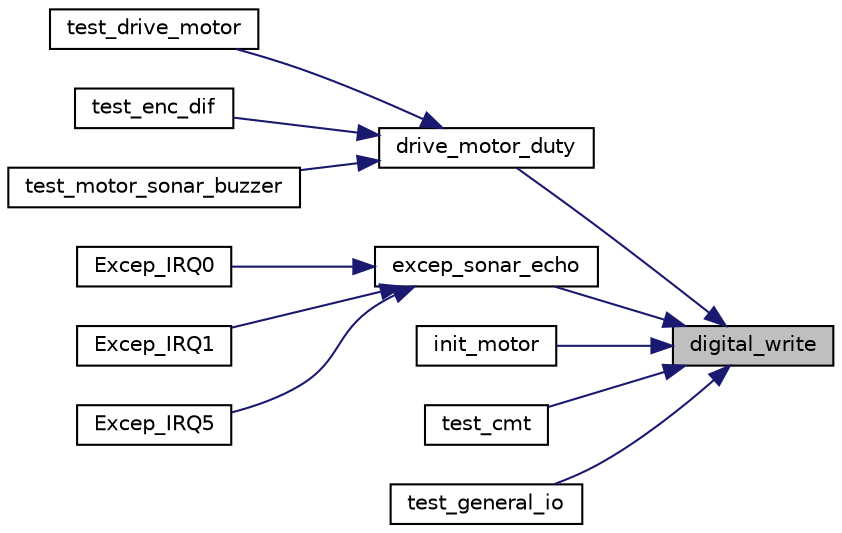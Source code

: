 digraph "digital_write"
{
 // LATEX_PDF_SIZE
  edge [fontname="Helvetica",fontsize="10",labelfontname="Helvetica",labelfontsize="10"];
  node [fontname="Helvetica",fontsize="10",shape=record];
  rankdir="RL";
  Node1 [label="digital_write",height=0.2,width=0.4,color="black", fillcolor="grey75", style="filled", fontcolor="black",tooltip="汎用出力ポートの出力切り替え指示"];
  Node1 -> Node2 [dir="back",color="midnightblue",fontsize="10",style="solid",fontname="Helvetica"];
  Node2 [label="drive_motor_duty",height=0.2,width=0.4,color="black", fillcolor="white", style="filled",URL="$control__motor_8h.html#aa9fd12232e06322cfa6882e213e294b5",tooltip="指示されたDutyと回転の向きで、モータを駆動"];
  Node2 -> Node3 [dir="back",color="midnightblue",fontsize="10",style="solid",fontname="Helvetica"];
  Node3 [label="test_drive_motor",height=0.2,width=0.4,color="black", fillcolor="white", style="filled",URL="$test__function_8c.html#a32f1dc5f44d61c274419ca2b2382950f",tooltip=" "];
  Node2 -> Node4 [dir="back",color="midnightblue",fontsize="10",style="solid",fontname="Helvetica"];
  Node4 [label="test_enc_dif",height=0.2,width=0.4,color="black", fillcolor="white", style="filled",URL="$test__function_8c.html#a4242e318e1fc27532a583061f2e5208e",tooltip=" "];
  Node2 -> Node5 [dir="back",color="midnightblue",fontsize="10",style="solid",fontname="Helvetica"];
  Node5 [label="test_motor_sonar_buzzer",height=0.2,width=0.4,color="black", fillcolor="white", style="filled",URL="$test__function_8c.html#a77da2649ba5f4f36ea1ed332d3df7d66",tooltip=" "];
  Node1 -> Node6 [dir="back",color="midnightblue",fontsize="10",style="solid",fontname="Helvetica"];
  Node6 [label="excep_sonar_echo",height=0.2,width=0.4,color="black", fillcolor="white", style="filled",URL="$sonar_8h.html#a42426407aa8c71f35c94b2935678da42",tooltip="超音波センサエコーパルスの立ち上がりと立ち下がりエッジでの"];
  Node6 -> Node7 [dir="back",color="midnightblue",fontsize="10",style="solid",fontname="Helvetica"];
  Node7 [label="Excep_IRQ0",height=0.2,width=0.4,color="black", fillcolor="white", style="filled",URL="$vect_8h.html#a60f3bef9af99ec05b427a83632b4a204",tooltip=" "];
  Node6 -> Node8 [dir="back",color="midnightblue",fontsize="10",style="solid",fontname="Helvetica"];
  Node8 [label="Excep_IRQ1",height=0.2,width=0.4,color="black", fillcolor="white", style="filled",URL="$vect_8h.html#a1bf9dc09b832af3628781c4375fb9530",tooltip=" "];
  Node6 -> Node9 [dir="back",color="midnightblue",fontsize="10",style="solid",fontname="Helvetica"];
  Node9 [label="Excep_IRQ5",height=0.2,width=0.4,color="black", fillcolor="white", style="filled",URL="$vect_8h.html#a243aa9275a15c285a72ccd064669e10f",tooltip=" "];
  Node1 -> Node10 [dir="back",color="midnightblue",fontsize="10",style="solid",fontname="Helvetica"];
  Node10 [label="init_motor",height=0.2,width=0.4,color="black", fillcolor="white", style="filled",URL="$control__motor_8h.html#a505223e724cfa362bf8b323360419d7e",tooltip="モータICの初期化処理。メイン側の初期化処理中で一回コールすること。"];
  Node1 -> Node11 [dir="back",color="midnightblue",fontsize="10",style="solid",fontname="Helvetica"];
  Node11 [label="test_cmt",height=0.2,width=0.4,color="black", fillcolor="white", style="filled",URL="$test__function_8c.html#a8d655ce125a203ab9ebe18ce68ed26e4",tooltip=" "];
  Node1 -> Node12 [dir="back",color="midnightblue",fontsize="10",style="solid",fontname="Helvetica"];
  Node12 [label="test_general_io",height=0.2,width=0.4,color="black", fillcolor="white", style="filled",URL="$test__function_8c.html#a25888b959fa80b3b47a57b48c3797411",tooltip=" "];
}
